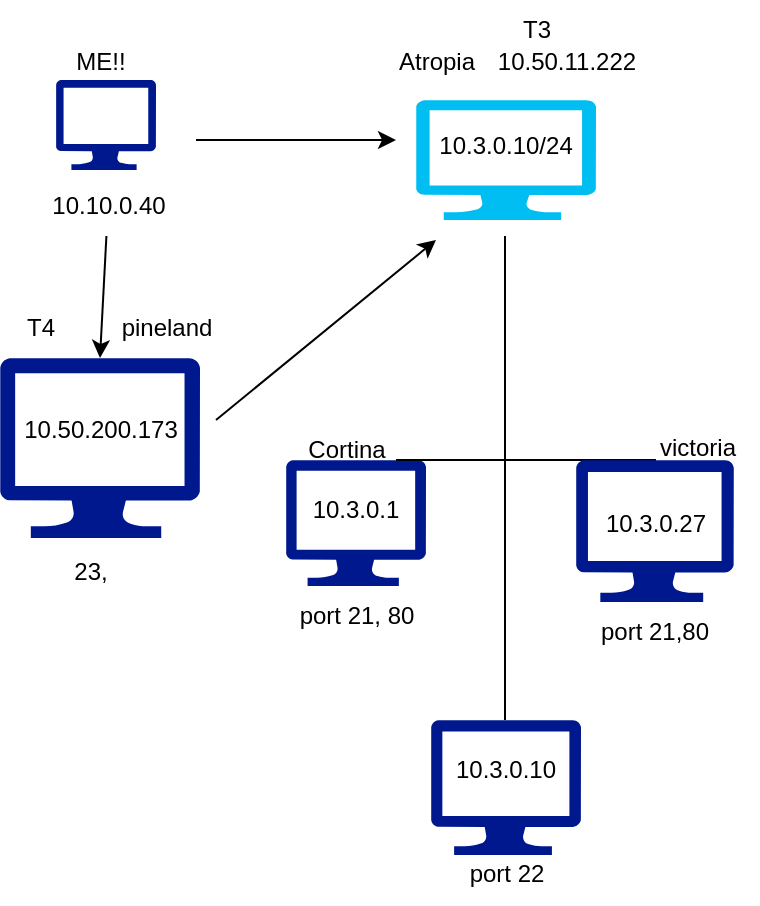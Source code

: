 <mxfile version="28.1.0">
  <diagram name="Page-1" id="lbSQL19rOf3Aip-KQkbr">
    <mxGraphModel dx="1426" dy="797" grid="1" gridSize="10" guides="1" tooltips="1" connect="1" arrows="1" fold="1" page="1" pageScale="1" pageWidth="850" pageHeight="1100" math="0" shadow="0">
      <root>
        <mxCell id="0" />
        <mxCell id="1" parent="0" />
        <mxCell id="PqLP3M8Tc6-1wflEr1pw-1" value="" style="sketch=0;aspect=fixed;pointerEvents=1;shadow=0;dashed=0;html=1;strokeColor=none;labelPosition=center;verticalLabelPosition=bottom;verticalAlign=top;align=center;fillColor=#00188D;shape=mxgraph.azure.computer" parent="1" vertex="1">
          <mxGeometry x="70" y="80" width="50" height="45" as="geometry" />
        </mxCell>
        <mxCell id="PqLP3M8Tc6-1wflEr1pw-2" value="10.10.0.40" style="text;html=1;align=center;verticalAlign=middle;resizable=0;points=[];autosize=1;strokeColor=none;fillColor=none;" parent="1" vertex="1">
          <mxGeometry x="56" y="128" width="80" height="30" as="geometry" />
        </mxCell>
        <mxCell id="PqLP3M8Tc6-1wflEr1pw-3" value="ME!!" style="text;html=1;align=center;verticalAlign=middle;resizable=0;points=[];autosize=1;strokeColor=none;fillColor=none;" parent="1" vertex="1">
          <mxGeometry x="67" y="56" width="50" height="30" as="geometry" />
        </mxCell>
        <mxCell id="PqLP3M8Tc6-1wflEr1pw-4" value="" style="endArrow=classic;html=1;rounded=0;" parent="1" edge="1">
          <mxGeometry width="50" height="50" relative="1" as="geometry">
            <mxPoint x="140" y="110" as="sourcePoint" />
            <mxPoint x="240" y="110" as="targetPoint" />
          </mxGeometry>
        </mxCell>
        <mxCell id="PqLP3M8Tc6-1wflEr1pw-5" value="" style="verticalLabelPosition=bottom;html=1;verticalAlign=top;align=center;strokeColor=none;fillColor=#00BEF2;shape=mxgraph.azure.computer;pointerEvents=1;" parent="1" vertex="1">
          <mxGeometry x="250" y="90" width="90" height="60" as="geometry" />
        </mxCell>
        <mxCell id="PqLP3M8Tc6-1wflEr1pw-6" value="Atropia" style="text;html=1;align=center;verticalAlign=middle;resizable=0;points=[];autosize=1;strokeColor=none;fillColor=none;" parent="1" vertex="1">
          <mxGeometry x="230" y="56" width="60" height="30" as="geometry" />
        </mxCell>
        <mxCell id="PqLP3M8Tc6-1wflEr1pw-7" value="10.50.11.222" style="text;html=1;align=center;verticalAlign=middle;resizable=0;points=[];autosize=1;strokeColor=none;fillColor=none;" parent="1" vertex="1">
          <mxGeometry x="280" y="56" width="90" height="30" as="geometry" />
        </mxCell>
        <mxCell id="PqLP3M8Tc6-1wflEr1pw-10" value="" style="endArrow=none;html=1;rounded=0;entryX=0.544;entryY=1;entryDx=0;entryDy=0;entryPerimeter=0;" parent="1" edge="1">
          <mxGeometry width="50" height="50" relative="1" as="geometry">
            <mxPoint x="294.52" y="270" as="sourcePoint" />
            <mxPoint x="294.5" y="158" as="targetPoint" />
          </mxGeometry>
        </mxCell>
        <mxCell id="PqLP3M8Tc6-1wflEr1pw-11" value="10.3.0.10/24" style="text;html=1;align=center;verticalAlign=middle;whiteSpace=wrap;rounded=0;" parent="1" vertex="1">
          <mxGeometry x="265" y="98" width="60" height="30" as="geometry" />
        </mxCell>
        <mxCell id="PqLP3M8Tc6-1wflEr1pw-12" value="" style="sketch=0;aspect=fixed;pointerEvents=1;shadow=0;dashed=0;html=1;strokeColor=none;labelPosition=center;verticalLabelPosition=bottom;verticalAlign=top;align=center;fillColor=#00188D;shape=mxgraph.azure.computer" parent="1" vertex="1">
          <mxGeometry x="185" y="270" width="70" height="63" as="geometry" />
        </mxCell>
        <mxCell id="PqLP3M8Tc6-1wflEr1pw-13" value="10.3.0.1" style="text;html=1;align=center;verticalAlign=middle;whiteSpace=wrap;rounded=0;" parent="1" vertex="1">
          <mxGeometry x="190" y="280" width="60" height="30" as="geometry" />
        </mxCell>
        <mxCell id="PqLP3M8Tc6-1wflEr1pw-17" value="Cortina" style="text;html=1;align=center;verticalAlign=middle;resizable=0;points=[];autosize=1;strokeColor=none;fillColor=none;" parent="1" vertex="1">
          <mxGeometry x="185" y="250" width="60" height="30" as="geometry" />
        </mxCell>
        <mxCell id="PqLP3M8Tc6-1wflEr1pw-18" value="" style="endArrow=none;html=1;rounded=0;" parent="1" edge="1">
          <mxGeometry width="50" height="50" relative="1" as="geometry">
            <mxPoint x="240" y="270" as="sourcePoint" />
            <mxPoint x="370" y="270" as="targetPoint" />
          </mxGeometry>
        </mxCell>
        <mxCell id="PqLP3M8Tc6-1wflEr1pw-19" value="" style="sketch=0;aspect=fixed;pointerEvents=1;shadow=0;dashed=0;html=1;strokeColor=none;labelPosition=center;verticalLabelPosition=bottom;verticalAlign=top;align=center;fillColor=#00188D;shape=mxgraph.azure.computer" parent="1" vertex="1">
          <mxGeometry x="330" y="270" width="78.89" height="71" as="geometry" />
        </mxCell>
        <mxCell id="PqLP3M8Tc6-1wflEr1pw-20" value="10.3.0.27" style="text;html=1;align=center;verticalAlign=middle;whiteSpace=wrap;rounded=0;" parent="1" vertex="1">
          <mxGeometry x="340" y="287" width="60" height="30" as="geometry" />
        </mxCell>
        <mxCell id="PqLP3M8Tc6-1wflEr1pw-21" value="victoria" style="text;html=1;align=center;verticalAlign=middle;whiteSpace=wrap;rounded=0;" parent="1" vertex="1">
          <mxGeometry x="361" y="249" width="60" height="30" as="geometry" />
        </mxCell>
        <mxCell id="l6Z7rALwQMWYz1kaoAWn-1" value="port 21,80" style="text;html=1;align=center;verticalAlign=middle;resizable=0;points=[];autosize=1;strokeColor=none;fillColor=none;" parent="1" vertex="1">
          <mxGeometry x="329.44" y="341" width="80" height="30" as="geometry" />
        </mxCell>
        <mxCell id="l6Z7rALwQMWYz1kaoAWn-2" value="port 21, 80" style="text;html=1;align=center;verticalAlign=middle;resizable=0;points=[];autosize=1;strokeColor=none;fillColor=none;" parent="1" vertex="1">
          <mxGeometry x="180" y="333" width="80" height="30" as="geometry" />
        </mxCell>
        <mxCell id="l6Z7rALwQMWYz1kaoAWn-4" value="" style="endArrow=none;html=1;rounded=0;" parent="1" edge="1">
          <mxGeometry width="50" height="50" relative="1" as="geometry">
            <mxPoint x="294.5" y="400" as="sourcePoint" />
            <mxPoint x="294.5" y="270" as="targetPoint" />
          </mxGeometry>
        </mxCell>
        <mxCell id="l6Z7rALwQMWYz1kaoAWn-5" value="" style="sketch=0;aspect=fixed;pointerEvents=1;shadow=0;dashed=0;html=1;strokeColor=none;labelPosition=center;verticalLabelPosition=bottom;verticalAlign=top;align=center;fillColor=#00188D;shape=mxgraph.azure.computer" parent="1" vertex="1">
          <mxGeometry x="257.5" y="400" width="75" height="67.5" as="geometry" />
        </mxCell>
        <mxCell id="l6Z7rALwQMWYz1kaoAWn-6" value="10.3.0.10" style="text;html=1;align=center;verticalAlign=middle;whiteSpace=wrap;rounded=0;" parent="1" vertex="1">
          <mxGeometry x="265" y="410" width="60" height="30" as="geometry" />
        </mxCell>
        <mxCell id="l6Z7rALwQMWYz1kaoAWn-7" value="port 22" style="text;html=1;align=center;verticalAlign=middle;resizable=0;points=[];autosize=1;strokeColor=none;fillColor=none;" parent="1" vertex="1">
          <mxGeometry x="265" y="462" width="60" height="30" as="geometry" />
        </mxCell>
        <mxCell id="l6Z7rALwQMWYz1kaoAWn-8" value="" style="sketch=0;aspect=fixed;pointerEvents=1;shadow=0;dashed=0;html=1;strokeColor=none;labelPosition=center;verticalLabelPosition=bottom;verticalAlign=top;align=center;fillColor=#00188D;shape=mxgraph.azure.computer" parent="1" vertex="1">
          <mxGeometry x="42" y="219" width="100" height="90" as="geometry" />
        </mxCell>
        <mxCell id="l6Z7rALwQMWYz1kaoAWn-9" value="pineland" style="text;html=1;align=center;verticalAlign=middle;resizable=0;points=[];autosize=1;strokeColor=none;fillColor=none;" parent="1" vertex="1">
          <mxGeometry x="90" y="189" width="70" height="30" as="geometry" />
        </mxCell>
        <mxCell id="l6Z7rALwQMWYz1kaoAWn-10" value="10.50.200.173" style="text;html=1;align=center;verticalAlign=middle;whiteSpace=wrap;rounded=0;" parent="1" vertex="1">
          <mxGeometry x="44.5" y="240" width="95" height="30" as="geometry" />
        </mxCell>
        <mxCell id="l6Z7rALwQMWYz1kaoAWn-11" value="23," style="text;html=1;align=center;verticalAlign=middle;resizable=0;points=[];autosize=1;strokeColor=none;fillColor=none;" parent="1" vertex="1">
          <mxGeometry x="67" y="311" width="40" height="30" as="geometry" />
        </mxCell>
        <mxCell id="A633k2wdq8nmpuiJdyBj-1" value="T4" style="text;html=1;align=center;verticalAlign=middle;resizable=0;points=[];autosize=1;strokeColor=none;fillColor=none;" vertex="1" parent="1">
          <mxGeometry x="42" y="189" width="40" height="30" as="geometry" />
        </mxCell>
        <mxCell id="A633k2wdq8nmpuiJdyBj-2" value="T3" style="text;html=1;align=center;verticalAlign=middle;resizable=0;points=[];autosize=1;strokeColor=none;fillColor=none;" vertex="1" parent="1">
          <mxGeometry x="290" y="40" width="40" height="30" as="geometry" />
        </mxCell>
        <mxCell id="A633k2wdq8nmpuiJdyBj-7" value="" style="endArrow=classic;html=1;rounded=0;entryX=0.5;entryY=0;entryDx=0;entryDy=0;entryPerimeter=0;" edge="1" parent="1" source="PqLP3M8Tc6-1wflEr1pw-2" target="l6Z7rALwQMWYz1kaoAWn-8">
          <mxGeometry width="50" height="50" relative="1" as="geometry">
            <mxPoint x="20" y="210" as="sourcePoint" />
            <mxPoint x="70" y="160" as="targetPoint" />
          </mxGeometry>
        </mxCell>
        <mxCell id="A633k2wdq8nmpuiJdyBj-10" value="" style="endArrow=classic;html=1;rounded=0;" edge="1" parent="1">
          <mxGeometry width="50" height="50" relative="1" as="geometry">
            <mxPoint x="150" y="250" as="sourcePoint" />
            <mxPoint x="260" y="160" as="targetPoint" />
          </mxGeometry>
        </mxCell>
      </root>
    </mxGraphModel>
  </diagram>
</mxfile>
